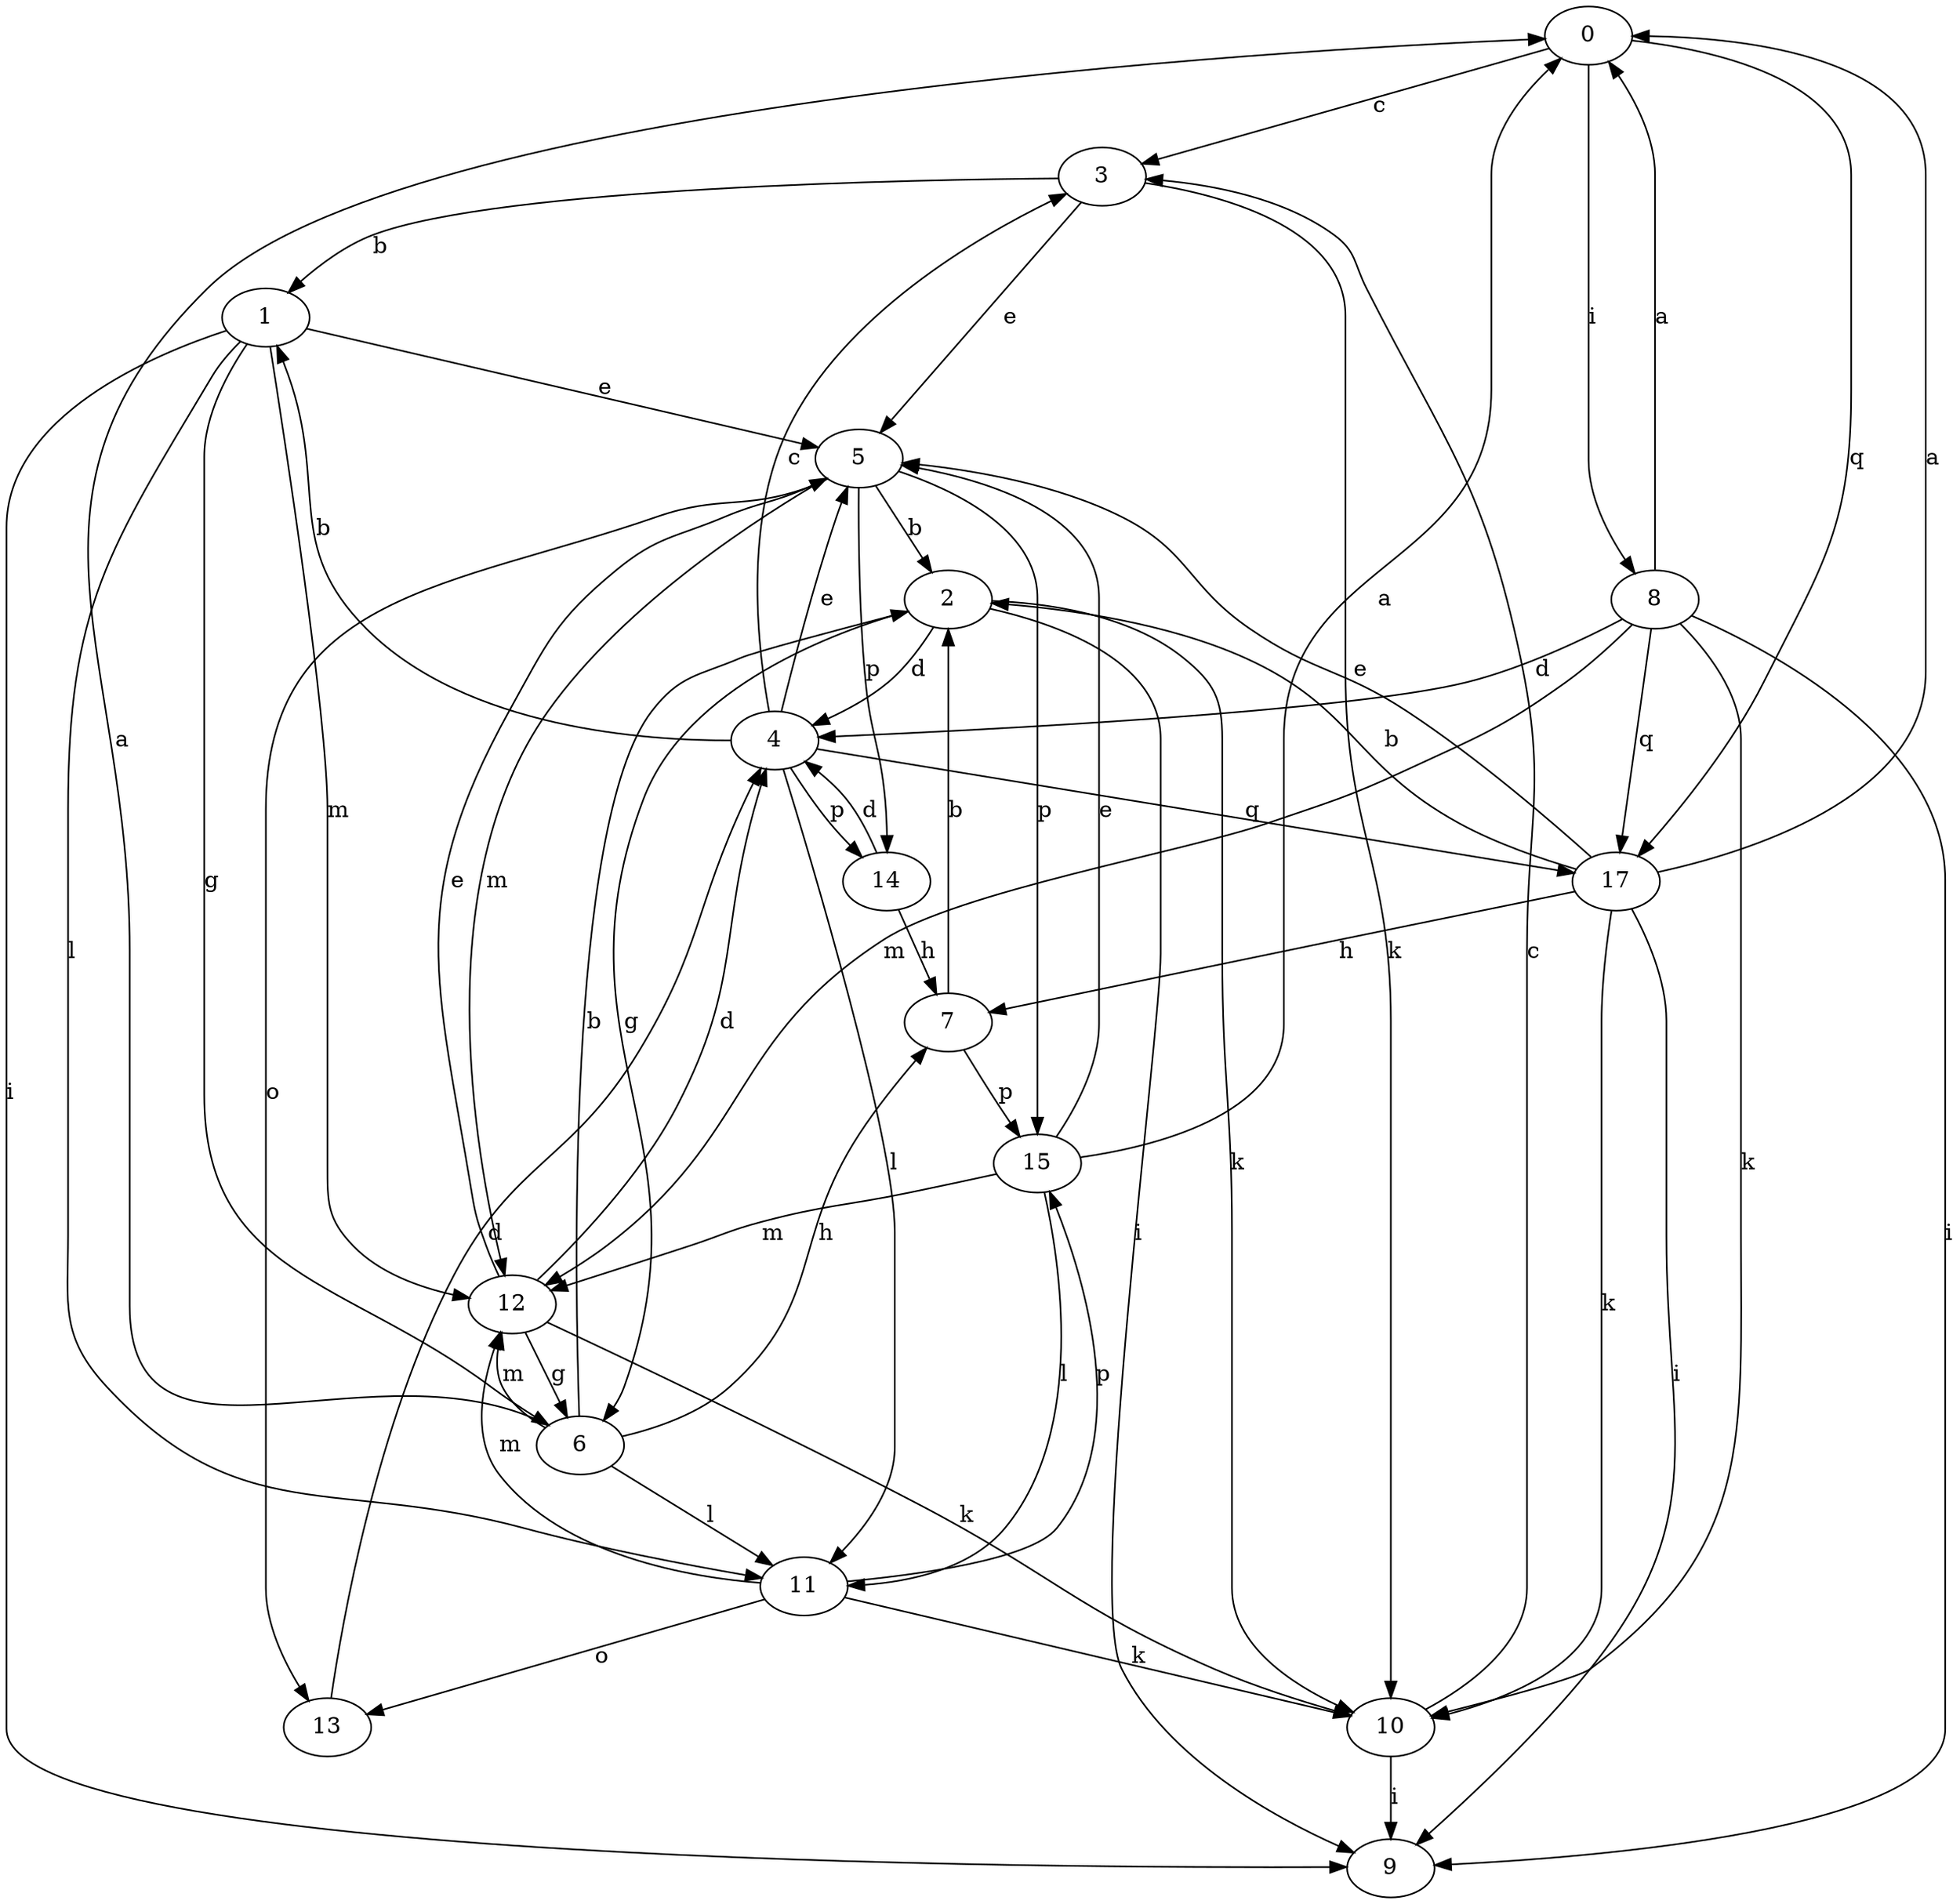 strict digraph  {
0;
1;
2;
3;
4;
5;
6;
7;
8;
9;
10;
11;
12;
13;
14;
15;
17;
0 -> 3  [label=c];
0 -> 8  [label=i];
0 -> 17  [label=q];
1 -> 5  [label=e];
1 -> 6  [label=g];
1 -> 9  [label=i];
1 -> 11  [label=l];
1 -> 12  [label=m];
2 -> 4  [label=d];
2 -> 6  [label=g];
2 -> 9  [label=i];
2 -> 10  [label=k];
3 -> 1  [label=b];
3 -> 5  [label=e];
3 -> 10  [label=k];
4 -> 1  [label=b];
4 -> 3  [label=c];
4 -> 5  [label=e];
4 -> 11  [label=l];
4 -> 14  [label=p];
4 -> 17  [label=q];
5 -> 2  [label=b];
5 -> 12  [label=m];
5 -> 13  [label=o];
5 -> 14  [label=p];
5 -> 15  [label=p];
6 -> 0  [label=a];
6 -> 2  [label=b];
6 -> 7  [label=h];
6 -> 11  [label=l];
6 -> 12  [label=m];
7 -> 2  [label=b];
7 -> 15  [label=p];
8 -> 0  [label=a];
8 -> 4  [label=d];
8 -> 9  [label=i];
8 -> 10  [label=k];
8 -> 12  [label=m];
8 -> 17  [label=q];
10 -> 3  [label=c];
10 -> 9  [label=i];
11 -> 10  [label=k];
11 -> 12  [label=m];
11 -> 13  [label=o];
11 -> 15  [label=p];
12 -> 4  [label=d];
12 -> 5  [label=e];
12 -> 6  [label=g];
12 -> 10  [label=k];
13 -> 4  [label=d];
14 -> 4  [label=d];
14 -> 7  [label=h];
15 -> 0  [label=a];
15 -> 5  [label=e];
15 -> 11  [label=l];
15 -> 12  [label=m];
17 -> 0  [label=a];
17 -> 2  [label=b];
17 -> 5  [label=e];
17 -> 7  [label=h];
17 -> 9  [label=i];
17 -> 10  [label=k];
}
